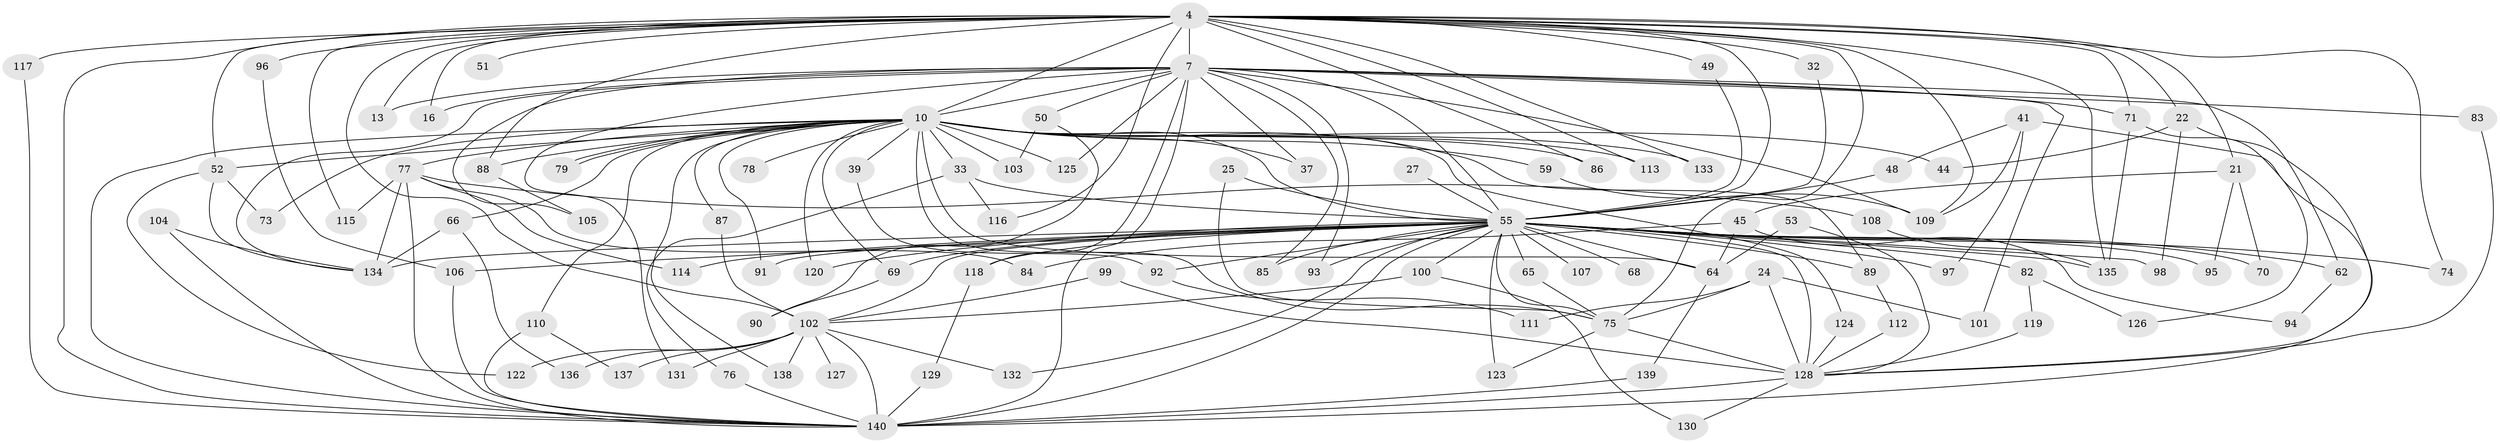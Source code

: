 // original degree distribution, {32: 0.007142857142857143, 25: 0.014285714285714285, 16: 0.014285714285714285, 24: 0.007142857142857143, 18: 0.014285714285714285, 33: 0.007142857142857143, 31: 0.007142857142857143, 6: 0.02142857142857143, 5: 0.04285714285714286, 2: 0.5642857142857143, 7: 0.014285714285714285, 8: 0.007142857142857143, 4: 0.10714285714285714, 3: 0.15714285714285714, 9: 0.014285714285714285}
// Generated by graph-tools (version 1.1) at 2025/49/03/04/25 21:49:20]
// undirected, 98 vertices, 192 edges
graph export_dot {
graph [start="1"]
  node [color=gray90,style=filled];
  4 [super="+2"];
  7 [super="+6"];
  10 [super="+9"];
  13;
  16;
  21;
  22;
  24;
  25;
  27;
  32;
  33;
  37 [super="+18"];
  39;
  41;
  44;
  45;
  48;
  49;
  50;
  51;
  52 [super="+11"];
  53;
  55 [super="+43+47+8"];
  59;
  62;
  64 [super="+14+56"];
  65;
  66 [super="+34"];
  68;
  69;
  70;
  71 [super="+42"];
  73 [super="+28"];
  74;
  75 [super="+57+54"];
  76;
  77 [super="+19+17+38"];
  78;
  79;
  82 [super="+30"];
  83;
  84;
  85;
  86;
  87;
  88;
  89;
  90;
  91;
  92;
  93;
  94;
  95;
  96;
  97;
  98;
  99;
  100;
  101;
  102 [super="+26+81+46"];
  103;
  104;
  105;
  106 [super="+60"];
  107;
  108;
  109 [super="+31"];
  110;
  111;
  112;
  113 [super="+61"];
  114;
  115;
  116;
  117;
  118;
  119;
  120;
  122;
  123;
  124;
  125;
  126;
  127;
  128 [super="+63+67+72"];
  129;
  130;
  131;
  132;
  133;
  134 [super="+12+58"];
  135 [super="+23+121"];
  136;
  137;
  138;
  139;
  140 [super="+36+5"];
  4 -- 7 [weight=4];
  4 -- 10 [weight=4];
  4 -- 21 [weight=2];
  4 -- 32;
  4 -- 49;
  4 -- 51 [weight=2];
  4 -- 75 [weight=3];
  4 -- 115;
  4 -- 116;
  4 -- 135 [weight=2];
  4 -- 133;
  4 -- 74;
  4 -- 140 [weight=5];
  4 -- 13;
  4 -- 16;
  4 -- 22;
  4 -- 86;
  4 -- 88;
  4 -- 96;
  4 -- 117;
  4 -- 109;
  4 -- 102 [weight=3];
  4 -- 52;
  4 -- 71;
  4 -- 55 [weight=4];
  4 -- 113;
  7 -- 10 [weight=4];
  7 -- 13;
  7 -- 50 [weight=2];
  7 -- 62;
  7 -- 83;
  7 -- 93;
  7 -- 109 [weight=2];
  7 -- 131;
  7 -- 71;
  7 -- 16;
  7 -- 85;
  7 -- 101;
  7 -- 105;
  7 -- 118;
  7 -- 125;
  7 -- 37;
  7 -- 140 [weight=4];
  7 -- 134;
  7 -- 55 [weight=4];
  10 -- 33;
  10 -- 39 [weight=2];
  10 -- 69;
  10 -- 78 [weight=2];
  10 -- 79;
  10 -- 79;
  10 -- 91;
  10 -- 113;
  10 -- 133;
  10 -- 138;
  10 -- 66 [weight=2];
  10 -- 73 [weight=2];
  10 -- 86;
  10 -- 87;
  10 -- 88;
  10 -- 89;
  10 -- 37 [weight=2];
  10 -- 103;
  10 -- 44;
  10 -- 110;
  10 -- 120;
  10 -- 59;
  10 -- 124;
  10 -- 125;
  10 -- 64 [weight=2];
  10 -- 52;
  10 -- 140 [weight=4];
  10 -- 55 [weight=5];
  10 -- 77 [weight=2];
  10 -- 75 [weight=2];
  21 -- 45;
  21 -- 70;
  21 -- 95;
  22 -- 44;
  22 -- 98;
  22 -- 128;
  24 -- 101;
  24 -- 111;
  24 -- 75;
  24 -- 128;
  25 -- 55;
  25 -- 75;
  27 -- 55 [weight=2];
  32 -- 55;
  33 -- 76;
  33 -- 116;
  33 -- 55;
  39 -- 92;
  41 -- 48;
  41 -- 97;
  41 -- 109;
  41 -- 140;
  45 -- 84;
  45 -- 94;
  45 -- 64;
  48 -- 55;
  49 -- 55;
  50 -- 90;
  50 -- 103;
  52 -- 122;
  52 -- 73;
  52 -- 134;
  53 -- 64;
  53 -- 128;
  55 -- 82 [weight=4];
  55 -- 97;
  55 -- 140 [weight=6];
  55 -- 93;
  55 -- 132;
  55 -- 134 [weight=2];
  55 -- 135 [weight=3];
  55 -- 62;
  55 -- 64 [weight=2];
  55 -- 65;
  55 -- 68;
  55 -- 69;
  55 -- 70;
  55 -- 74;
  55 -- 85;
  55 -- 89;
  55 -- 91;
  55 -- 92;
  55 -- 95;
  55 -- 98;
  55 -- 100;
  55 -- 102;
  55 -- 106 [weight=2];
  55 -- 107 [weight=2];
  55 -- 114;
  55 -- 118;
  55 -- 120;
  55 -- 123;
  55 -- 75;
  55 -- 128 [weight=3];
  59 -- 109;
  62 -- 94;
  64 -- 139;
  65 -- 75;
  66 -- 136;
  66 -- 134;
  69 -- 90;
  71 -- 126;
  71 -- 135;
  75 -- 123;
  75 -- 128;
  76 -- 140;
  77 -- 114;
  77 -- 140;
  77 -- 134;
  77 -- 115;
  77 -- 108;
  77 -- 84;
  82 -- 119;
  82 -- 126;
  83 -- 128;
  87 -- 102;
  88 -- 105;
  89 -- 112;
  92 -- 111;
  96 -- 106;
  99 -- 102;
  99 -- 128;
  100 -- 130;
  100 -- 102;
  102 -- 136;
  102 -- 132;
  102 -- 138;
  102 -- 122;
  102 -- 127;
  102 -- 137;
  102 -- 131;
  102 -- 140 [weight=2];
  104 -- 140;
  104 -- 134;
  106 -- 140;
  108 -- 135;
  110 -- 137;
  110 -- 140;
  112 -- 128;
  117 -- 140;
  118 -- 129;
  119 -- 128;
  124 -- 128;
  128 -- 130;
  128 -- 140;
  129 -- 140;
  139 -- 140;
}
